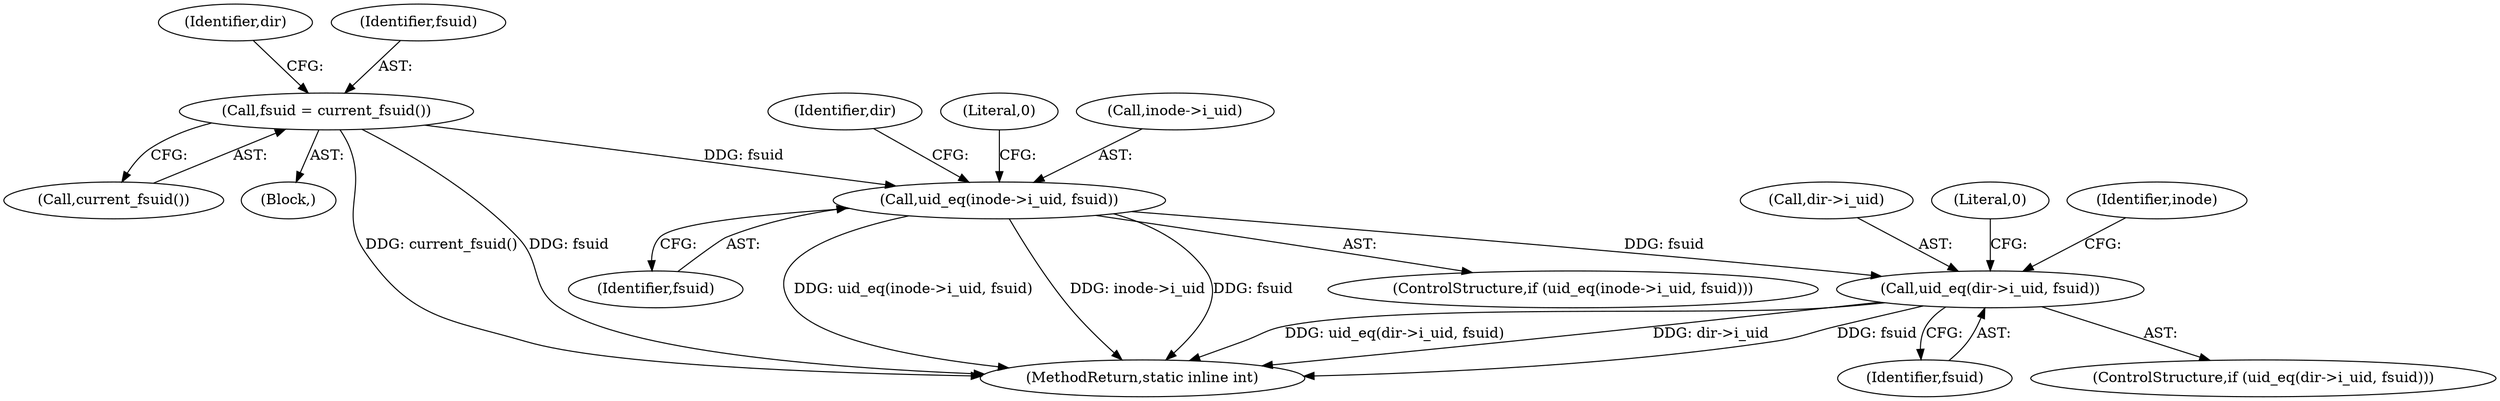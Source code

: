 digraph "0_linux_23adbe12ef7d3d4195e80800ab36b37bee28cd03_2@pointer" {
"1000126" [label="(Call,uid_eq(dir->i_uid, fsuid))"];
"1000118" [label="(Call,uid_eq(inode->i_uid, fsuid))"];
"1000105" [label="(Call,fsuid = current_fsuid())"];
"1000127" [label="(Call,dir->i_uid)"];
"1000118" [label="(Call,uid_eq(inode->i_uid, fsuid))"];
"1000130" [label="(Identifier,fsuid)"];
"1000125" [label="(ControlStructure,if (uid_eq(dir->i_uid, fsuid)))"];
"1000105" [label="(Call,fsuid = current_fsuid())"];
"1000138" [label="(MethodReturn,static inline int)"];
"1000132" [label="(Literal,0)"];
"1000117" [label="(ControlStructure,if (uid_eq(inode->i_uid, fsuid)))"];
"1000122" [label="(Identifier,fsuid)"];
"1000112" [label="(Identifier,dir)"];
"1000107" [label="(Call,current_fsuid())"];
"1000128" [label="(Identifier,dir)"];
"1000124" [label="(Literal,0)"];
"1000136" [label="(Identifier,inode)"];
"1000119" [label="(Call,inode->i_uid)"];
"1000103" [label="(Block,)"];
"1000126" [label="(Call,uid_eq(dir->i_uid, fsuid))"];
"1000106" [label="(Identifier,fsuid)"];
"1000126" -> "1000125"  [label="AST: "];
"1000126" -> "1000130"  [label="CFG: "];
"1000127" -> "1000126"  [label="AST: "];
"1000130" -> "1000126"  [label="AST: "];
"1000132" -> "1000126"  [label="CFG: "];
"1000136" -> "1000126"  [label="CFG: "];
"1000126" -> "1000138"  [label="DDG: dir->i_uid"];
"1000126" -> "1000138"  [label="DDG: fsuid"];
"1000126" -> "1000138"  [label="DDG: uid_eq(dir->i_uid, fsuid)"];
"1000118" -> "1000126"  [label="DDG: fsuid"];
"1000118" -> "1000117"  [label="AST: "];
"1000118" -> "1000122"  [label="CFG: "];
"1000119" -> "1000118"  [label="AST: "];
"1000122" -> "1000118"  [label="AST: "];
"1000124" -> "1000118"  [label="CFG: "];
"1000128" -> "1000118"  [label="CFG: "];
"1000118" -> "1000138"  [label="DDG: uid_eq(inode->i_uid, fsuid)"];
"1000118" -> "1000138"  [label="DDG: inode->i_uid"];
"1000118" -> "1000138"  [label="DDG: fsuid"];
"1000105" -> "1000118"  [label="DDG: fsuid"];
"1000105" -> "1000103"  [label="AST: "];
"1000105" -> "1000107"  [label="CFG: "];
"1000106" -> "1000105"  [label="AST: "];
"1000107" -> "1000105"  [label="AST: "];
"1000112" -> "1000105"  [label="CFG: "];
"1000105" -> "1000138"  [label="DDG: current_fsuid()"];
"1000105" -> "1000138"  [label="DDG: fsuid"];
}
